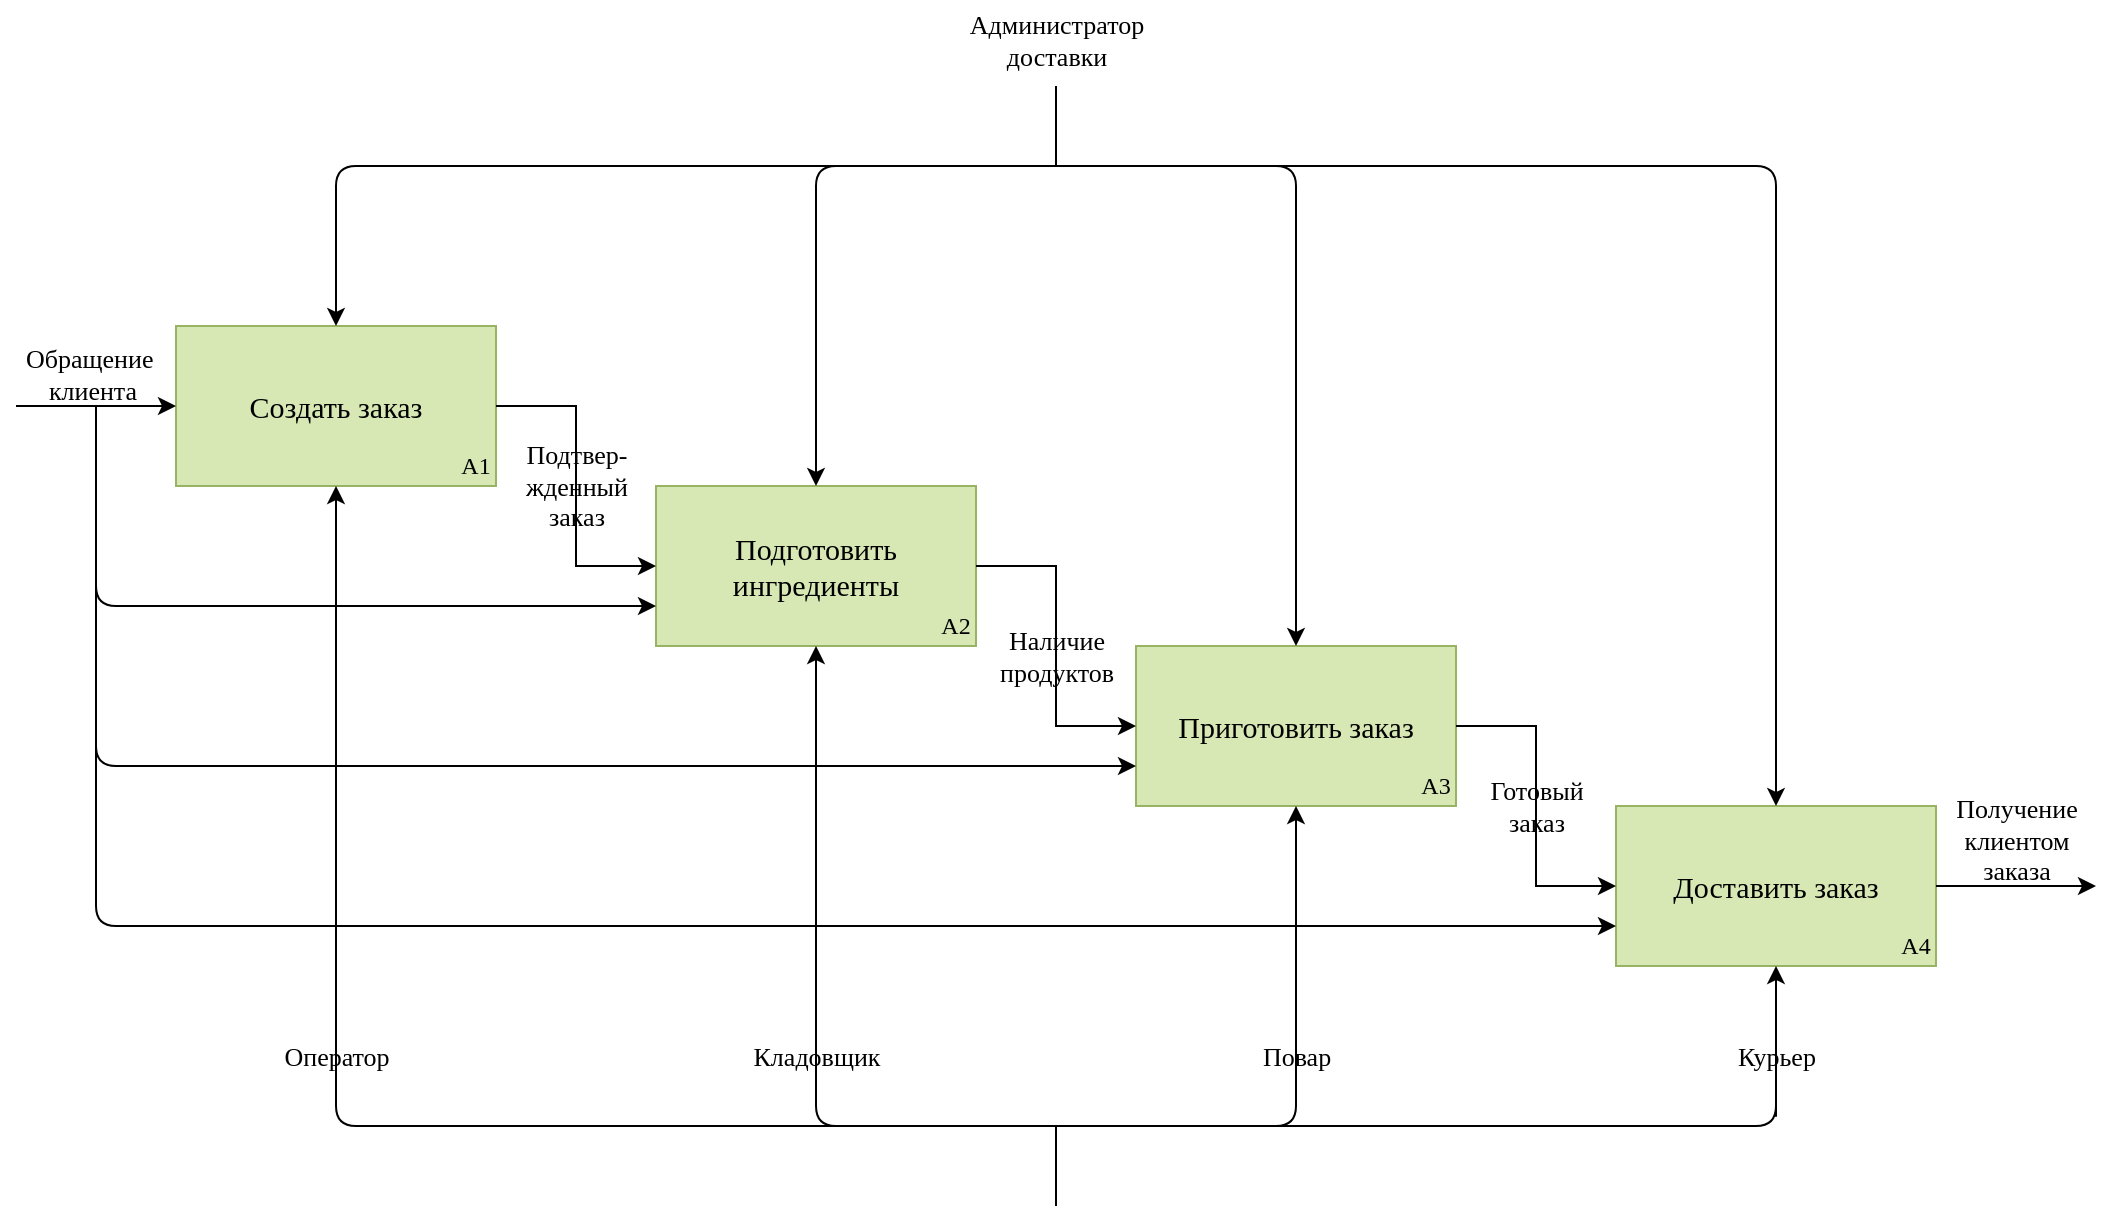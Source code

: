 <mxfile version="20.7.4" type="github">
  <diagram id="nWscwE0eUV1uK9DwcgNZ" name="Диаграмма 4 || Доставка Суши">
    <mxGraphModel dx="1253" dy="721" grid="1" gridSize="10" guides="1" tooltips="1" connect="1" arrows="1" fold="1" page="0" pageScale="1" pageWidth="583" pageHeight="827" math="0" shadow="0">
      <root>
        <mxCell id="0" />
        <mxCell id="1" parent="0" />
        <mxCell id="mWOXNBfhJdZsBLxS7kse-2" value="Создать заказ" style="rounded=0;whiteSpace=wrap;html=1;fillColor=#D7E8B5;strokeColor=#99B364;shadow=0;fontFamily=Times New Roman;fontSize=15;strokeWidth=1;" parent="1" vertex="1">
          <mxGeometry x="162" y="253" width="160" height="80" as="geometry" />
        </mxCell>
        <mxCell id="mWOXNBfhJdZsBLxS7kse-3" value="Подготовить&lt;br style=&quot;font-size: 15px;&quot;&gt;ингредиенты" style="rounded=0;whiteSpace=wrap;html=1;fillColor=#D7E8B5;strokeColor=#99B364;shadow=0;fontFamily=Times New Roman;fontSize=15;strokeWidth=1;" parent="1" vertex="1">
          <mxGeometry x="402" y="333" width="160" height="80" as="geometry" />
        </mxCell>
        <mxCell id="mWOXNBfhJdZsBLxS7kse-4" value="Приготовить заказ" style="rounded=0;whiteSpace=wrap;html=1;fillColor=#D7E8B5;strokeColor=#99B364;shadow=0;fontFamily=Times New Roman;fontSize=15;strokeWidth=1;" parent="1" vertex="1">
          <mxGeometry x="642" y="413" width="160" height="80" as="geometry" />
        </mxCell>
        <mxCell id="mWOXNBfhJdZsBLxS7kse-5" value="Доставить заказ" style="rounded=0;whiteSpace=wrap;html=1;fillColor=#D7E8B5;strokeColor=#99B364;shadow=0;fontFamily=Times New Roman;fontSize=15;strokeWidth=1;" parent="1" vertex="1">
          <mxGeometry x="882" y="493" width="160" height="80" as="geometry" />
        </mxCell>
        <mxCell id="mWOXNBfhJdZsBLxS7kse-6" value="" style="endArrow=classic;html=1;rounded=0;fontFamily=Times New Roman;fontSize=15;exitX=1;exitY=0.5;exitDx=0;exitDy=0;entryX=0;entryY=0.5;entryDx=0;entryDy=0;edgeStyle=orthogonalEdgeStyle;strokeWidth=1;shadow=0;" parent="1" source="mWOXNBfhJdZsBLxS7kse-2" target="mWOXNBfhJdZsBLxS7kse-3" edge="1">
          <mxGeometry width="50" height="50" relative="1" as="geometry">
            <mxPoint x="502" y="523" as="sourcePoint" />
            <mxPoint x="552" y="473" as="targetPoint" />
          </mxGeometry>
        </mxCell>
        <mxCell id="mWOXNBfhJdZsBLxS7kse-7" value="" style="endArrow=classic;html=1;rounded=0;fontFamily=Times New Roman;fontSize=15;exitX=1;exitY=0.5;exitDx=0;exitDy=0;entryX=0;entryY=0.5;entryDx=0;entryDy=0;edgeStyle=orthogonalEdgeStyle;strokeWidth=1;shadow=0;" parent="1" source="mWOXNBfhJdZsBLxS7kse-3" target="mWOXNBfhJdZsBLxS7kse-4" edge="1">
          <mxGeometry width="50" height="50" relative="1" as="geometry">
            <mxPoint x="502" y="523" as="sourcePoint" />
            <mxPoint x="552" y="473" as="targetPoint" />
          </mxGeometry>
        </mxCell>
        <mxCell id="mWOXNBfhJdZsBLxS7kse-8" value="" style="endArrow=classic;html=1;rounded=0;fontFamily=Times New Roman;fontSize=15;exitX=1;exitY=0.5;exitDx=0;exitDy=0;entryX=0;entryY=0.5;entryDx=0;entryDy=0;edgeStyle=orthogonalEdgeStyle;strokeWidth=1;shadow=0;" parent="1" source="mWOXNBfhJdZsBLxS7kse-4" target="mWOXNBfhJdZsBLxS7kse-5" edge="1">
          <mxGeometry width="50" height="50" relative="1" as="geometry">
            <mxPoint x="502" y="523" as="sourcePoint" />
            <mxPoint x="552" y="473" as="targetPoint" />
          </mxGeometry>
        </mxCell>
        <mxCell id="mWOXNBfhJdZsBLxS7kse-9" value="" style="endArrow=classic;html=1;rounded=0;fontFamily=Times New Roman;fontSize=15;entryX=0;entryY=0.5;entryDx=0;entryDy=0;strokeWidth=1;shadow=0;" parent="1" target="mWOXNBfhJdZsBLxS7kse-2" edge="1">
          <mxGeometry width="50" height="50" relative="1" as="geometry">
            <mxPoint x="82" y="293" as="sourcePoint" />
            <mxPoint x="572" y="243" as="targetPoint" />
          </mxGeometry>
        </mxCell>
        <mxCell id="mWOXNBfhJdZsBLxS7kse-10" value="" style="endArrow=classic;startArrow=none;html=1;rounded=1;fontFamily=Times New Roman;fontSize=15;entryX=0.5;entryY=1;entryDx=0;entryDy=0;exitX=0.5;exitY=1;exitDx=0;exitDy=0;edgeStyle=orthogonalEdgeStyle;strokeWidth=1;shadow=0;" parent="1" source="mWOXNBfhJdZsBLxS7kse-29" target="mWOXNBfhJdZsBLxS7kse-5" edge="1">
          <mxGeometry width="50" height="50" relative="1" as="geometry">
            <mxPoint x="462" y="443" as="sourcePoint" />
            <mxPoint x="512" y="393" as="targetPoint" />
            <Array as="points">
              <mxPoint x="962" y="653" />
            </Array>
          </mxGeometry>
        </mxCell>
        <mxCell id="mWOXNBfhJdZsBLxS7kse-11" value="" style="endArrow=classic;startArrow=classic;html=1;rounded=1;fontFamily=Times New Roman;fontSize=15;entryX=0.5;entryY=1;entryDx=0;entryDy=0;exitX=0.5;exitY=1;exitDx=0;exitDy=0;edgeStyle=orthogonalEdgeStyle;strokeWidth=1;shadow=0;" parent="1" source="mWOXNBfhJdZsBLxS7kse-3" target="mWOXNBfhJdZsBLxS7kse-4" edge="1">
          <mxGeometry width="50" height="50" relative="1" as="geometry">
            <mxPoint x="462" y="443" as="sourcePoint" />
            <mxPoint x="512" y="393" as="targetPoint" />
            <Array as="points">
              <mxPoint x="482" y="653" />
              <mxPoint x="722" y="653" />
            </Array>
          </mxGeometry>
        </mxCell>
        <mxCell id="mWOXNBfhJdZsBLxS7kse-13" value="" style="endArrow=classic;html=1;rounded=1;fontFamily=Times New Roman;fontSize=15;entryX=0;entryY=0.75;entryDx=0;entryDy=0;edgeStyle=orthogonalEdgeStyle;strokeWidth=1;shadow=0;" parent="1" target="mWOXNBfhJdZsBLxS7kse-3" edge="1">
          <mxGeometry width="50" height="50" relative="1" as="geometry">
            <mxPoint x="122" y="293" as="sourcePoint" />
            <mxPoint x="512" y="393" as="targetPoint" />
            <Array as="points">
              <mxPoint x="122" y="393" />
            </Array>
          </mxGeometry>
        </mxCell>
        <mxCell id="mWOXNBfhJdZsBLxS7kse-14" value="" style="endArrow=classic;html=1;rounded=1;fontFamily=Times New Roman;fontSize=15;entryX=0;entryY=0.75;entryDx=0;entryDy=0;edgeStyle=orthogonalEdgeStyle;strokeWidth=1;shadow=0;" parent="1" target="mWOXNBfhJdZsBLxS7kse-4" edge="1">
          <mxGeometry width="50" height="50" relative="1" as="geometry">
            <mxPoint x="122" y="293" as="sourcePoint" />
            <mxPoint x="412" y="403" as="targetPoint" />
            <Array as="points">
              <mxPoint x="122" y="473" />
            </Array>
          </mxGeometry>
        </mxCell>
        <mxCell id="mWOXNBfhJdZsBLxS7kse-15" value="" style="endArrow=classic;html=1;rounded=1;fontFamily=Times New Roman;fontSize=15;entryX=0;entryY=0.75;entryDx=0;entryDy=0;edgeStyle=orthogonalEdgeStyle;strokeWidth=1;shadow=0;" parent="1" target="mWOXNBfhJdZsBLxS7kse-5" edge="1">
          <mxGeometry width="50" height="50" relative="1" as="geometry">
            <mxPoint x="122" y="293" as="sourcePoint" />
            <mxPoint x="422" y="413" as="targetPoint" />
            <Array as="points">
              <mxPoint x="122" y="553" />
            </Array>
          </mxGeometry>
        </mxCell>
        <mxCell id="mWOXNBfhJdZsBLxS7kse-16" value="" style="endArrow=classic;startArrow=classic;html=1;rounded=1;fontFamily=Times New Roman;fontSize=15;entryX=0.5;entryY=0;entryDx=0;entryDy=0;exitX=0.5;exitY=0;exitDx=0;exitDy=0;edgeStyle=orthogonalEdgeStyle;strokeWidth=1;shadow=0;" parent="1" source="mWOXNBfhJdZsBLxS7kse-5" target="mWOXNBfhJdZsBLxS7kse-2" edge="1">
          <mxGeometry width="50" height="50" relative="1" as="geometry">
            <mxPoint x="462" y="353" as="sourcePoint" />
            <mxPoint x="512" y="303" as="targetPoint" />
            <Array as="points">
              <mxPoint x="962" y="173" />
              <mxPoint x="242" y="173" />
            </Array>
          </mxGeometry>
        </mxCell>
        <mxCell id="mWOXNBfhJdZsBLxS7kse-17" value="" style="endArrow=classic;startArrow=classic;html=1;rounded=1;fontFamily=Times New Roman;fontSize=15;entryX=0.5;entryY=0;entryDx=0;entryDy=0;exitX=0.5;exitY=0;exitDx=0;exitDy=0;edgeStyle=orthogonalEdgeStyle;strokeWidth=1;shadow=0;" parent="1" source="mWOXNBfhJdZsBLxS7kse-3" target="mWOXNBfhJdZsBLxS7kse-4" edge="1">
          <mxGeometry width="50" height="50" relative="1" as="geometry">
            <mxPoint x="462" y="263" as="sourcePoint" />
            <mxPoint x="512" y="213" as="targetPoint" />
            <Array as="points">
              <mxPoint x="482" y="173" />
              <mxPoint x="722" y="173" />
            </Array>
          </mxGeometry>
        </mxCell>
        <mxCell id="mWOXNBfhJdZsBLxS7kse-18" value="" style="endArrow=none;html=1;rounded=1;fontFamily=Times New Roman;fontSize=13;strokeWidth=1;shadow=0;" parent="1" edge="1">
          <mxGeometry width="50" height="50" relative="1" as="geometry">
            <mxPoint x="602" y="653" as="sourcePoint" />
            <mxPoint x="602" y="693" as="targetPoint" />
          </mxGeometry>
        </mxCell>
        <mxCell id="mWOXNBfhJdZsBLxS7kse-19" value="" style="endArrow=none;html=1;rounded=1;fontFamily=Times New Roman;fontSize=15;strokeWidth=1;shadow=0;" parent="1" edge="1">
          <mxGeometry width="50" height="50" relative="1" as="geometry">
            <mxPoint x="602" y="133" as="sourcePoint" />
            <mxPoint x="602" y="173" as="targetPoint" />
          </mxGeometry>
        </mxCell>
        <mxCell id="mWOXNBfhJdZsBLxS7kse-20" value="A1" style="text;html=1;strokeColor=none;fillColor=none;align=center;verticalAlign=middle;whiteSpace=wrap;rounded=0;fontFamily=Times New Roman;strokeWidth=1;shadow=0;" parent="1" vertex="1">
          <mxGeometry x="302" y="313" width="20" height="20" as="geometry" />
        </mxCell>
        <mxCell id="mWOXNBfhJdZsBLxS7kse-21" value="A2" style="text;html=1;strokeColor=none;fillColor=none;align=center;verticalAlign=middle;whiteSpace=wrap;rounded=0;fontFamily=Times New Roman;strokeWidth=1;shadow=0;" parent="1" vertex="1">
          <mxGeometry x="542" y="393" width="20" height="20" as="geometry" />
        </mxCell>
        <mxCell id="mWOXNBfhJdZsBLxS7kse-22" value="A3" style="text;html=1;strokeColor=none;fillColor=none;align=center;verticalAlign=middle;whiteSpace=wrap;rounded=0;fontFamily=Times New Roman;strokeWidth=1;shadow=0;" parent="1" vertex="1">
          <mxGeometry x="782" y="473" width="20" height="20" as="geometry" />
        </mxCell>
        <mxCell id="mWOXNBfhJdZsBLxS7kse-23" value="A4" style="text;html=1;strokeColor=none;fillColor=none;align=center;verticalAlign=middle;whiteSpace=wrap;rounded=0;fontFamily=Times New Roman;strokeWidth=1;shadow=0;" parent="1" vertex="1">
          <mxGeometry x="1022" y="553" width="20" height="20" as="geometry" />
        </mxCell>
        <mxCell id="mWOXNBfhJdZsBLxS7kse-24" value="Обращение&amp;nbsp;&lt;br style=&quot;font-size: 13px;&quot;&gt;клиента" style="text;html=1;align=center;verticalAlign=middle;resizable=0;points=[];autosize=1;strokeColor=none;fillColor=none;fontSize=13;fontFamily=Times New Roman;strokeWidth=1;shadow=0;" parent="1" vertex="1">
          <mxGeometry x="75" y="257" width="90" height="40" as="geometry" />
        </mxCell>
        <mxCell id="mWOXNBfhJdZsBLxS7kse-25" value="Администратор &lt;br style=&quot;font-size: 13px;&quot;&gt;доставки" style="text;html=1;align=center;verticalAlign=middle;resizable=0;points=[];autosize=1;strokeColor=none;fillColor=none;fontSize=13;fontFamily=Times New Roman;strokeWidth=1;shadow=0;" parent="1" vertex="1">
          <mxGeometry x="547" y="90" width="110" height="40" as="geometry" />
        </mxCell>
        <mxCell id="mWOXNBfhJdZsBLxS7kse-26" value="Подтвер-&lt;br&gt;жденный&lt;br&gt;заказ" style="text;html=1;align=center;verticalAlign=middle;resizable=0;points=[];autosize=1;strokeColor=none;fillColor=none;fontSize=13;fontFamily=Times New Roman;strokeWidth=1;shadow=0;" parent="1" vertex="1">
          <mxGeometry x="327" y="303" width="70" height="60" as="geometry" />
        </mxCell>
        <mxCell id="mWOXNBfhJdZsBLxS7kse-27" value="Наличие&lt;br style=&quot;font-size: 13px;&quot;&gt;продуктов" style="text;html=1;align=center;verticalAlign=middle;resizable=0;points=[];autosize=1;strokeColor=none;fillColor=none;fontSize=13;fontFamily=Times New Roman;strokeWidth=1;shadow=0;" parent="1" vertex="1">
          <mxGeometry x="562" y="398" width="80" height="40" as="geometry" />
        </mxCell>
        <mxCell id="mWOXNBfhJdZsBLxS7kse-28" value="Готовый&lt;br style=&quot;font-size: 13px;&quot;&gt;заказ" style="text;html=1;align=center;verticalAlign=middle;resizable=0;points=[];autosize=1;strokeColor=none;fillColor=none;fontSize=13;fontFamily=Times New Roman;strokeWidth=1;shadow=0;" parent="1" vertex="1">
          <mxGeometry x="807" y="473" width="70" height="40" as="geometry" />
        </mxCell>
        <mxCell id="mWOXNBfhJdZsBLxS7kse-29" value="Курьер" style="text;html=1;align=center;verticalAlign=middle;resizable=0;points=[];autosize=1;strokeColor=none;fillColor=none;fontSize=13;fontFamily=Times New Roman;strokeWidth=1;shadow=0;" parent="1" vertex="1">
          <mxGeometry x="932" y="603" width="60" height="30" as="geometry" />
        </mxCell>
        <mxCell id="mWOXNBfhJdZsBLxS7kse-30" value="" style="endArrow=none;startArrow=classic;html=1;rounded=1;fontFamily=Times New Roman;fontSize=15;entryX=0.5;entryY=1;entryDx=0;entryDy=0;exitX=0.5;exitY=1;exitDx=0;exitDy=0;edgeStyle=orthogonalEdgeStyle;strokeWidth=1;shadow=0;" parent="1" source="mWOXNBfhJdZsBLxS7kse-2" target="mWOXNBfhJdZsBLxS7kse-29" edge="1">
          <mxGeometry width="50" height="50" relative="1" as="geometry">
            <mxPoint x="242" y="333" as="sourcePoint" />
            <mxPoint x="962" y="573" as="targetPoint" />
            <Array as="points">
              <mxPoint x="242" y="653" />
            </Array>
          </mxGeometry>
        </mxCell>
        <mxCell id="mWOXNBfhJdZsBLxS7kse-32" value="Повар" style="text;html=1;align=center;verticalAlign=middle;resizable=0;points=[];autosize=1;strokeColor=none;fillColor=none;fontSize=13;fontFamily=Times New Roman;strokeWidth=1;shadow=0;" parent="1" vertex="1">
          <mxGeometry x="692" y="603" width="60" height="30" as="geometry" />
        </mxCell>
        <mxCell id="mWOXNBfhJdZsBLxS7kse-33" value="Кладовщик" style="text;html=1;align=center;verticalAlign=middle;resizable=0;points=[];autosize=1;strokeColor=none;fillColor=none;fontSize=13;fontFamily=Times New Roman;strokeWidth=1;shadow=0;" parent="1" vertex="1">
          <mxGeometry x="437" y="603" width="90" height="30" as="geometry" />
        </mxCell>
        <mxCell id="A06-rk2m7ul7ZEH1Ovyc-1" value="Оператор" style="text;html=1;align=center;verticalAlign=middle;resizable=0;points=[];autosize=1;strokeColor=none;fillColor=none;fontSize=13;fontFamily=Times New Roman;strokeWidth=1;shadow=0;" parent="1" vertex="1">
          <mxGeometry x="202" y="603" width="80" height="30" as="geometry" />
        </mxCell>
        <mxCell id="eUki8fx3piQpbCmK3DDj-1" value="" style="endArrow=classic;html=1;rounded=0;exitX=1;exitY=0.5;exitDx=0;exitDy=0;" parent="1" source="mWOXNBfhJdZsBLxS7kse-5" edge="1">
          <mxGeometry width="50" height="50" relative="1" as="geometry">
            <mxPoint x="602" y="483" as="sourcePoint" />
            <mxPoint x="1122" y="533" as="targetPoint" />
          </mxGeometry>
        </mxCell>
        <mxCell id="eUki8fx3piQpbCmK3DDj-2" value="Получение&lt;br style=&quot;font-size: 13px;&quot;&gt;клиентом&lt;br style=&quot;font-size: 13px;&quot;&gt;заказа" style="text;html=1;align=center;verticalAlign=middle;resizable=0;points=[];autosize=1;strokeColor=none;fillColor=none;fontFamily=Times New Roman;fontSize=13;" parent="1" vertex="1">
          <mxGeometry x="1042" y="480" width="80" height="60" as="geometry" />
        </mxCell>
      </root>
    </mxGraphModel>
  </diagram>
</mxfile>
